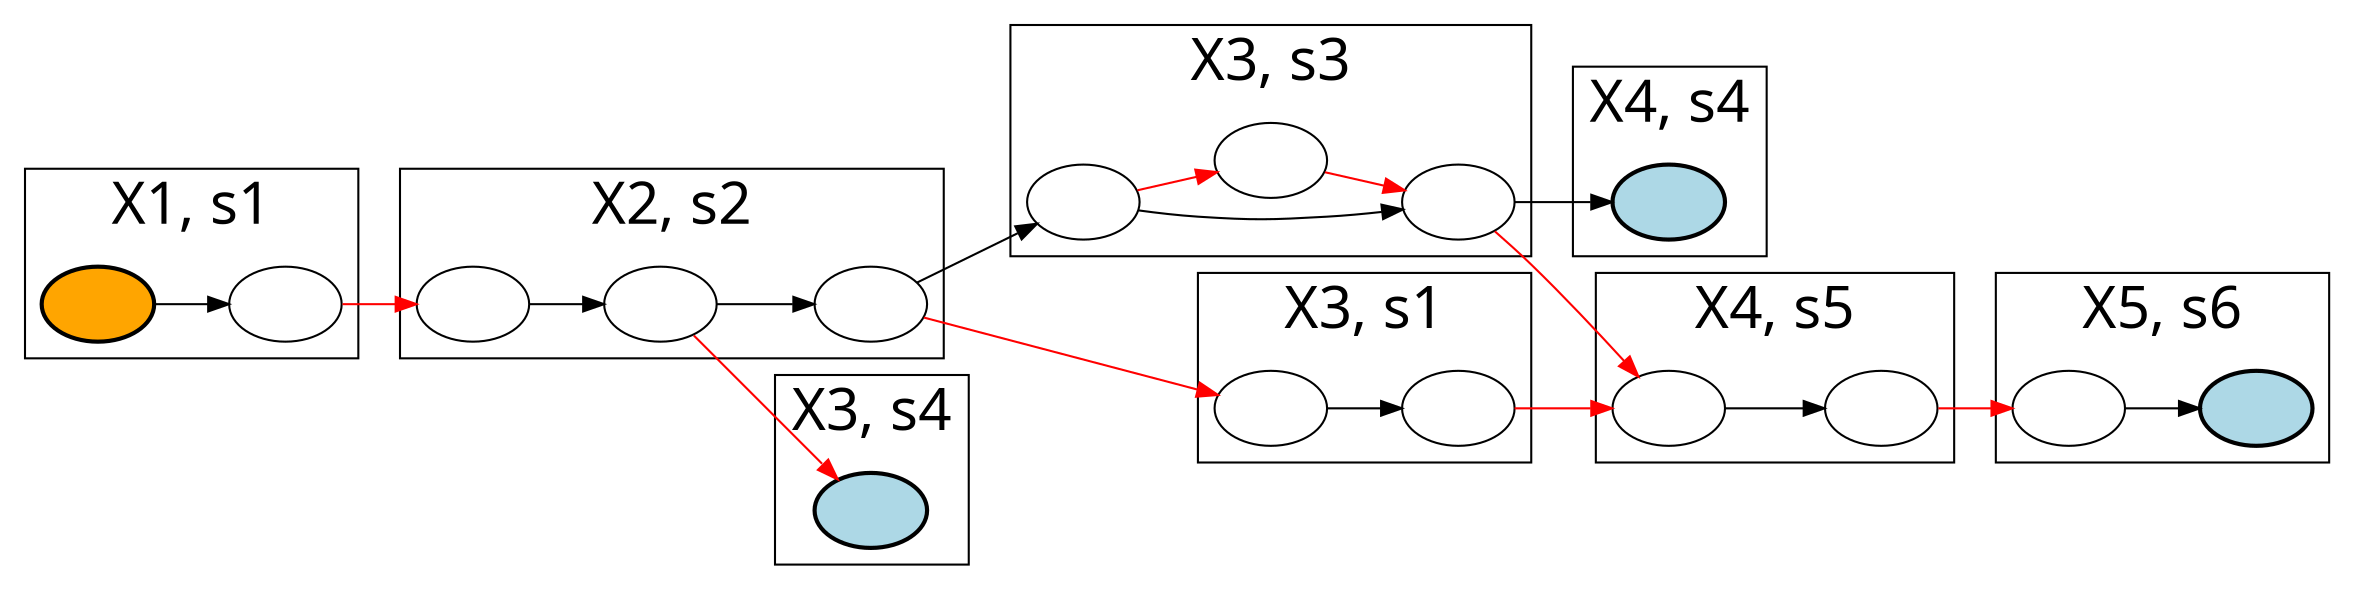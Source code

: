 digraph G{
fontname=cmr10;
fontsize=28;
rankdir=LR;
"1_1" [label=""]
"1_2" [label=""]
"2_1" [label=""]
"2_2" [label=""]
"2_3" [label=""]
"1_1" -> "1_2" [color=black]
"1_2" -> "2_1" [color=red]
"3_1" [label=""]
"3_2" [label=""]
"4_1" [label=""]
"4_2" [label=""]
"4_3" [label=""]
"5_1" [label=""]
"6_1" [label=""]
"6_2" [label=""]
"7_1" [label=""]
"2_1" -> "2_2" [color=black]
"2_2" -> "2_3" [color=black]
"2_2" -> "5_1" [color=red]
"2_3" -> "3_1" [color=red]
"2_3" -> "4_1" [color=black]
"3_1" -> "3_2" [color=black]
"3_2" -> "6_1" [color=red]
"4_1" -> "4_2" [color=black]
"4_1" -> "4_3" [color=red]
"4_3" -> "4_2" [color=red]
"4_2" -> "6_1" [color=red]
"4_2" -> "7_1" [color=black]
"6_1" -> "6_2" [color=black]
"8_1" [label=""]
"8_2" [label=""]
"6_2" -> "8_1" [color=red]
"8_1" -> "8_2" [color=black]

rank=same; "3_1"; "4_1"; "5_1"

subgraph cluster1{
label="X1, s1"
"1_1" [style="bold, filled", fillcolor=orange]
"1_2"
}
subgraph cluster2{
label="X2, s2"
"2_1"
"2_2"
"2_3"
}
subgraph cluster3{
label="X3, s1"
"3_1"
"3_2"
}
subgraph cluster4{
label="X3, s3"
"4_1"
"4_2"
"4_3"
}
subgraph cluster5{
label="X3, s4"
"5_1" [style="bold, filled", fillcolor=lightblue]
}
subgraph cluster6{
label="X4, s5"
"6_1"
"6_2"
}
subgraph cluster7{
label="X4, s4"
"7_1" [style="bold, filled", fillcolor=lightblue]
}
subgraph cluster8{
label="X5, s6"
"8_1"
"8_2" [style="bold, filled", fillcolor=lightblue]
}
}
